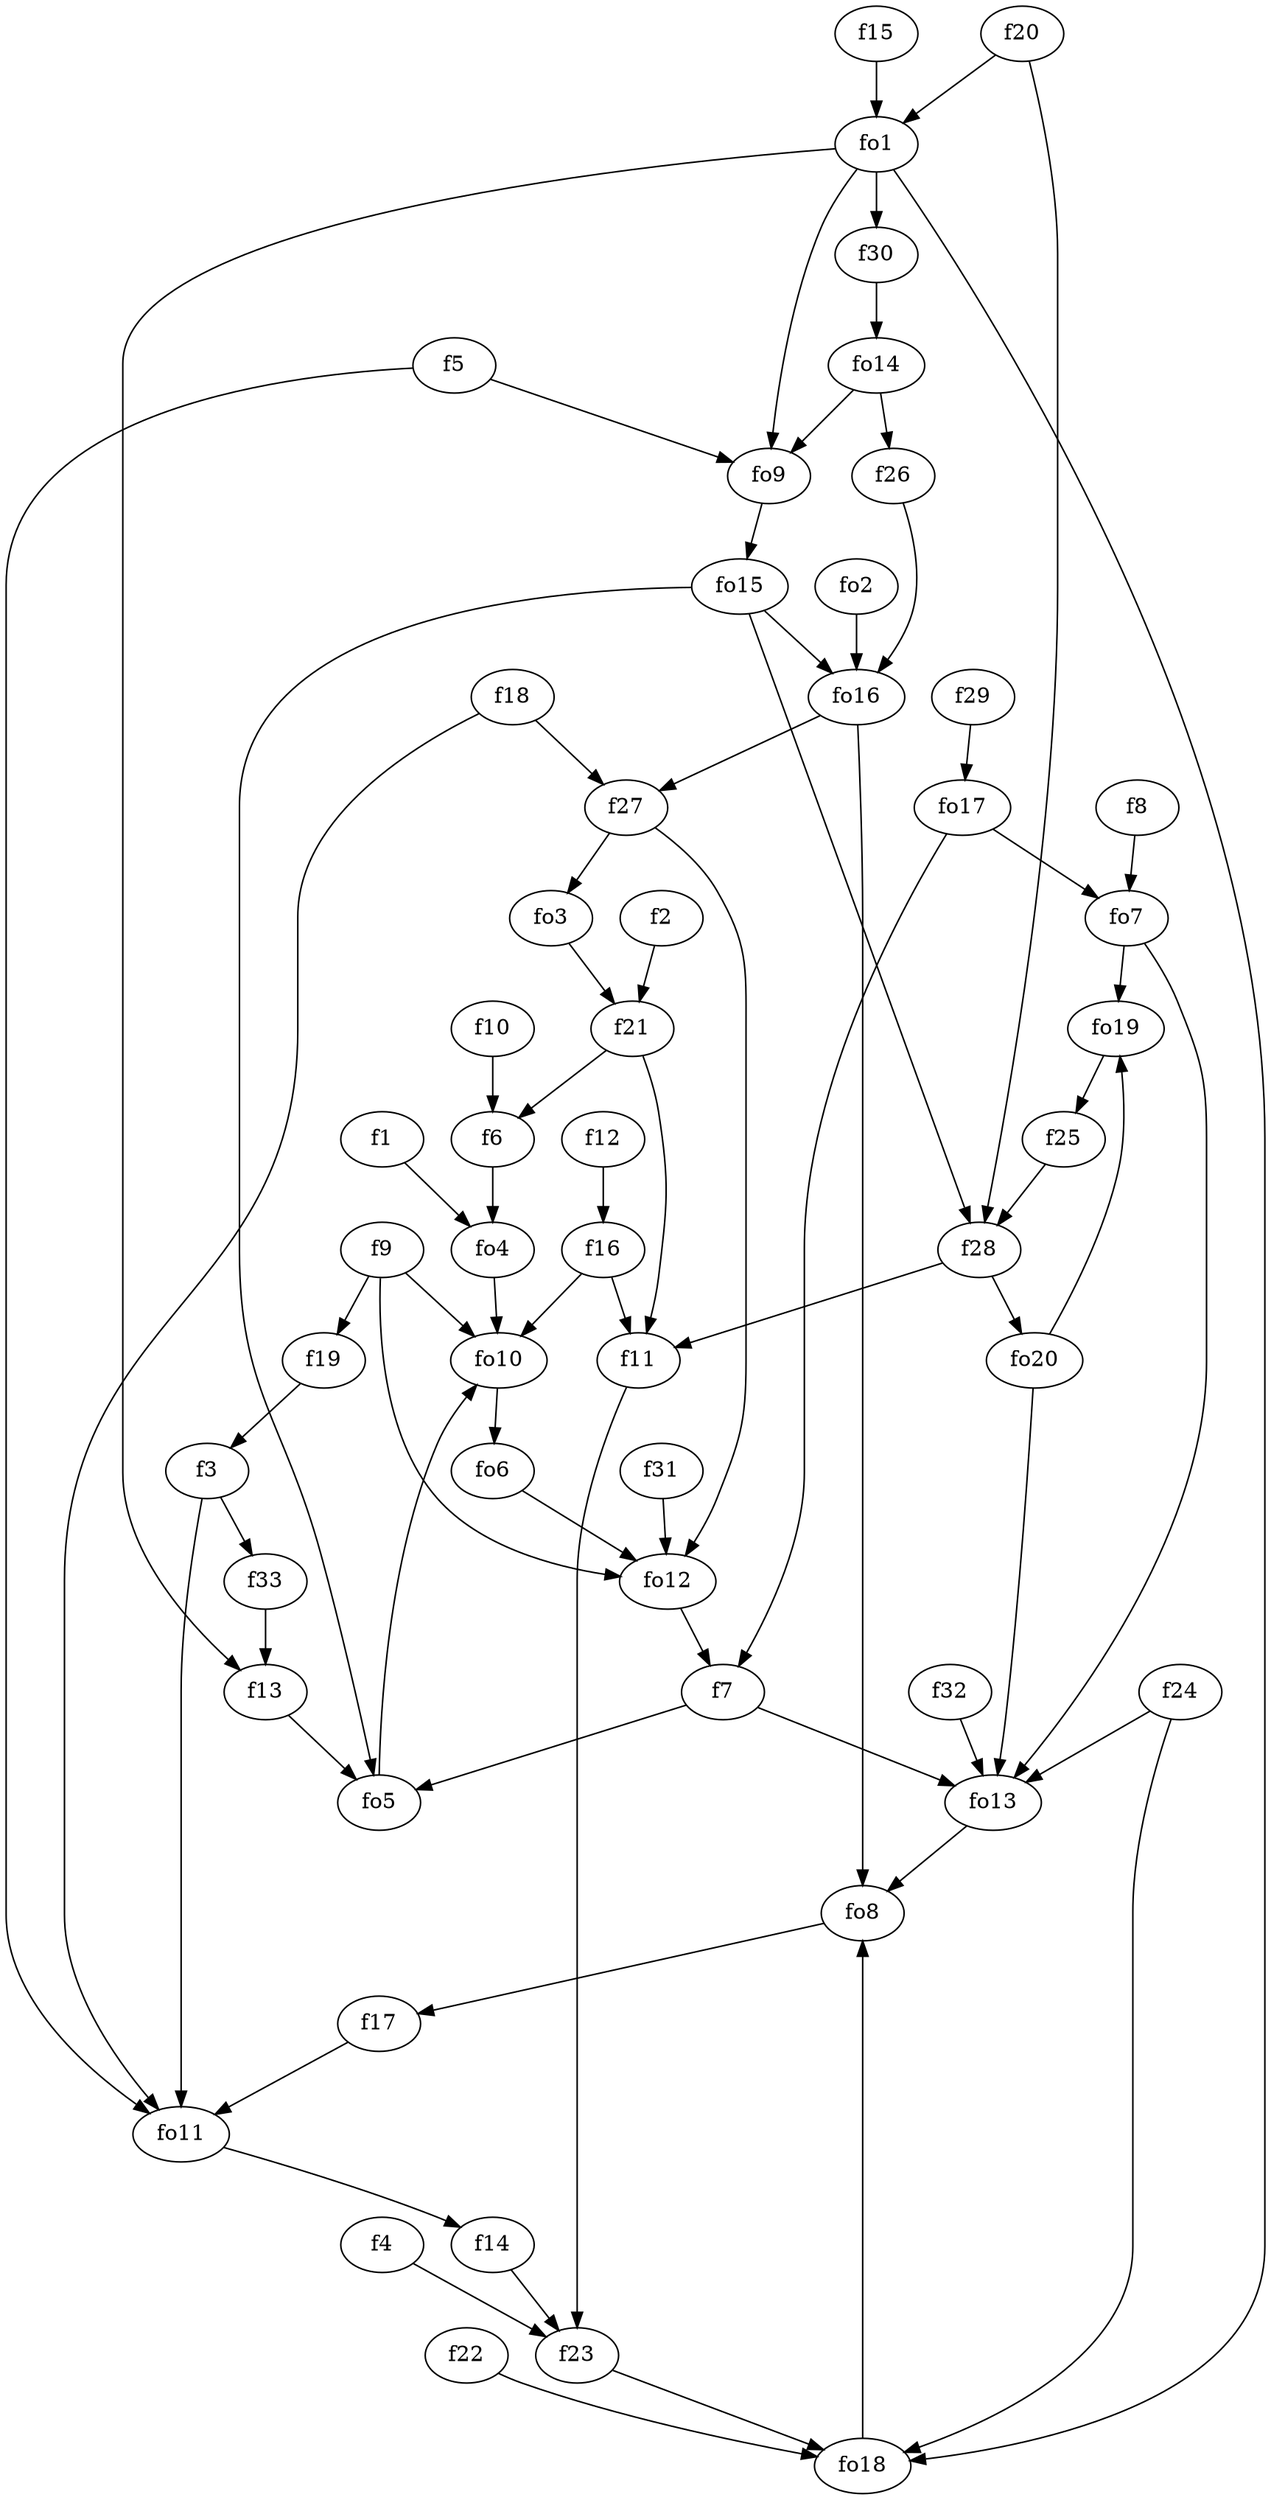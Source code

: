 strict digraph  {
f1;
f2;
f3;
f4;
f5;
f6;
f7;
f8;
f9;
f10;
f11;
f12;
f13;
f14;
f15;
f16;
f17;
f18;
f19;
f20;
f21;
f22;
f23;
f24;
f25;
f26;
f27;
f28;
f29;
f30;
f31;
f32;
f33;
fo1;
fo2;
fo3;
fo4;
fo5;
fo6;
fo7;
fo8;
fo9;
fo10;
fo11;
fo12;
fo13;
fo14;
fo15;
fo16;
fo17;
fo18;
fo19;
fo20;
f1 -> fo4  [weight=2];
f2 -> f21  [weight=2];
f3 -> fo11  [weight=2];
f3 -> f33  [weight=2];
f4 -> f23  [weight=2];
f5 -> fo11  [weight=2];
f5 -> fo9  [weight=2];
f6 -> fo4  [weight=2];
f7 -> fo5  [weight=2];
f7 -> fo13  [weight=2];
f8 -> fo7  [weight=2];
f9 -> fo10  [weight=2];
f9 -> f19  [weight=2];
f9 -> fo12  [weight=2];
f10 -> f6  [weight=2];
f11 -> f23  [weight=2];
f12 -> f16  [weight=2];
f13 -> fo5  [weight=2];
f14 -> f23  [weight=2];
f15 -> fo1  [weight=2];
f16 -> fo10  [weight=2];
f16 -> f11  [weight=2];
f17 -> fo11  [weight=2];
f18 -> f27  [weight=2];
f18 -> fo11  [weight=2];
f19 -> f3  [weight=2];
f20 -> f28  [weight=2];
f20 -> fo1  [weight=2];
f21 -> f6  [weight=2];
f21 -> f11  [weight=2];
f22 -> fo18  [weight=2];
f23 -> fo18  [weight=2];
f24 -> fo13  [weight=2];
f24 -> fo18  [weight=2];
f25 -> f28  [weight=2];
f26 -> fo16  [weight=2];
f27 -> fo12  [weight=2];
f27 -> fo3  [weight=2];
f28 -> fo20  [weight=2];
f28 -> f11  [weight=2];
f29 -> fo17  [weight=2];
f30 -> fo14  [weight=2];
f31 -> fo12  [weight=2];
f32 -> fo13  [weight=2];
f33 -> f13  [weight=2];
fo1 -> f13  [weight=2];
fo1 -> f30  [weight=2];
fo1 -> fo18  [weight=2];
fo1 -> fo9  [weight=2];
fo2 -> fo16  [weight=2];
fo3 -> f21  [weight=2];
fo4 -> fo10  [weight=2];
fo5 -> fo10  [weight=2];
fo6 -> fo12  [weight=2];
fo7 -> fo13  [weight=2];
fo7 -> fo19  [weight=2];
fo8 -> f17  [weight=2];
fo9 -> fo15  [weight=2];
fo10 -> fo6  [weight=2];
fo11 -> f14  [weight=2];
fo12 -> f7  [weight=2];
fo13 -> fo8  [weight=2];
fo14 -> fo9  [weight=2];
fo14 -> f26  [weight=2];
fo15 -> fo5  [weight=2];
fo15 -> f28  [weight=2];
fo15 -> fo16  [weight=2];
fo16 -> fo8  [weight=2];
fo16 -> f27  [weight=2];
fo17 -> f7  [weight=2];
fo17 -> fo7  [weight=2];
fo18 -> fo8  [weight=2];
fo19 -> f25  [weight=2];
fo20 -> fo19  [weight=2];
fo20 -> fo13  [weight=2];
}
